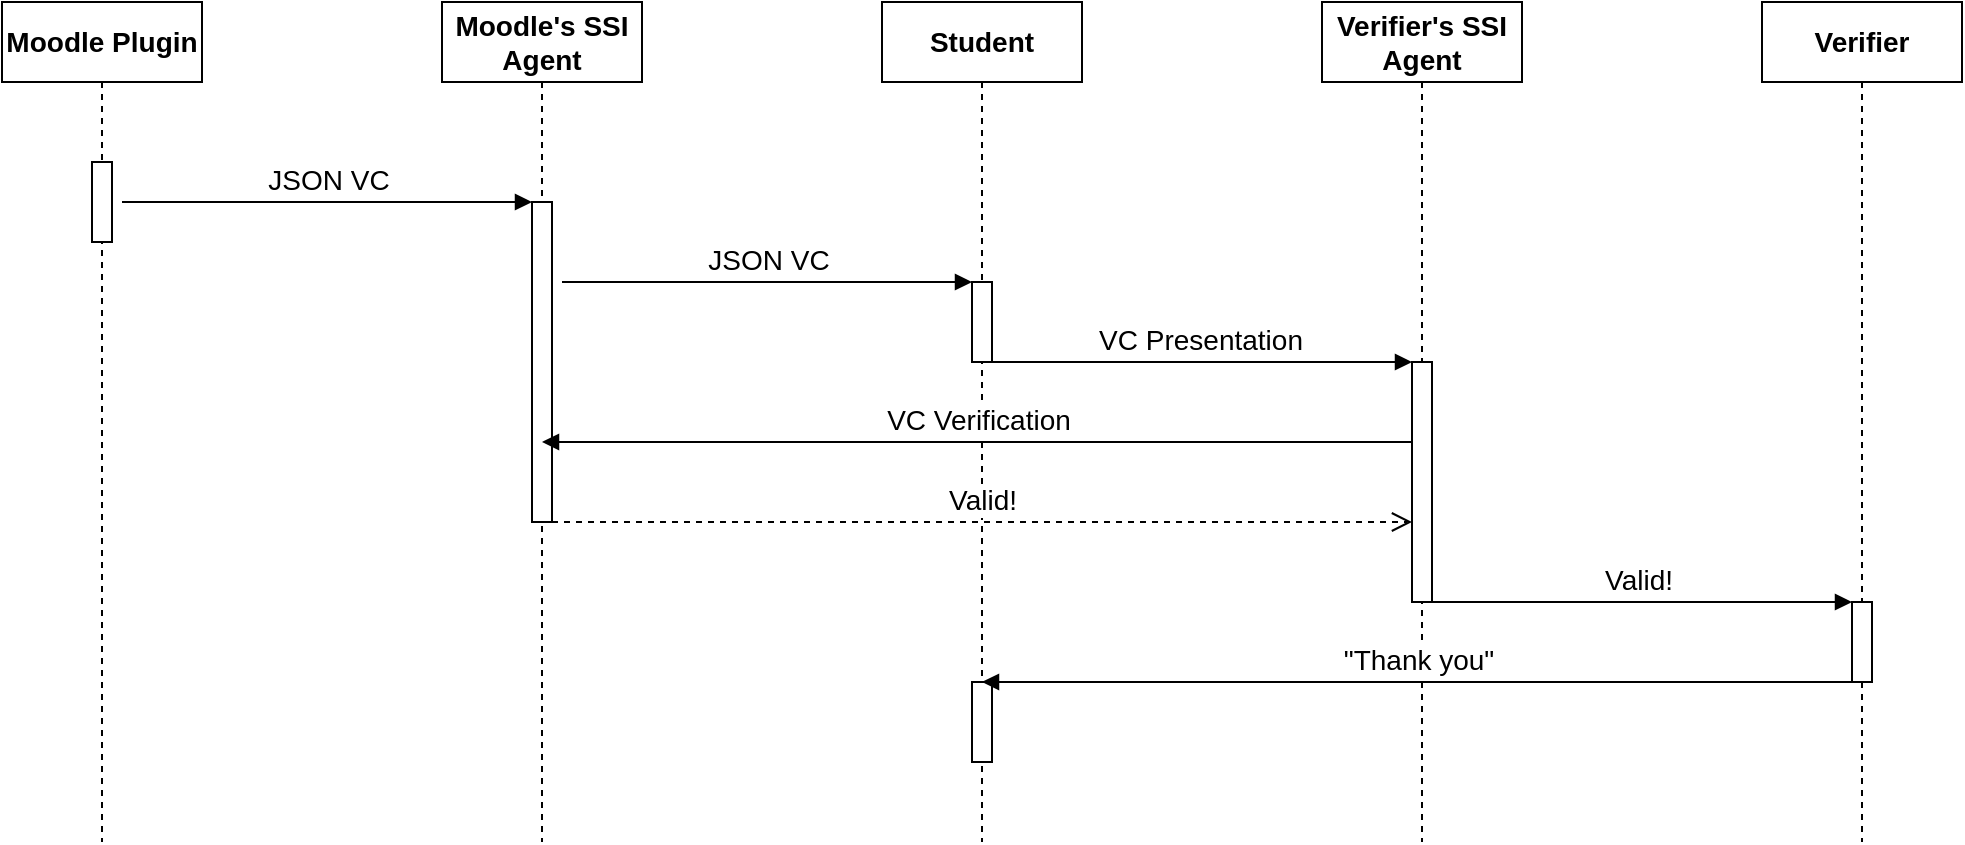 <mxfile version="21.3.7" type="github">
  <diagram name="Page-1" id="2YBvvXClWsGukQMizWep">
    <mxGraphModel dx="2924" dy="1148" grid="1" gridSize="10" guides="1" tooltips="1" connect="1" arrows="1" fold="1" page="1" pageScale="1" pageWidth="850" pageHeight="1100" math="0" shadow="0">
      <root>
        <mxCell id="0" />
        <mxCell id="1" parent="0" />
        <mxCell id="aM9ryv3xv72pqoxQDRHE-5" value="&lt;font style=&quot;font-size: 14px;&quot;&gt;&lt;b&gt;Moodle Plugin&lt;/b&gt;&lt;/font&gt;" style="shape=umlLifeline;perimeter=lifelinePerimeter;whiteSpace=wrap;html=1;container=0;dropTarget=0;collapsible=0;recursiveResize=0;outlineConnect=0;portConstraint=eastwest;newEdgeStyle={&quot;edgeStyle&quot;:&quot;elbowEdgeStyle&quot;,&quot;elbow&quot;:&quot;vertical&quot;,&quot;curved&quot;:0,&quot;rounded&quot;:0};" parent="1" vertex="1">
          <mxGeometry x="-500" y="140" width="100" height="420" as="geometry" />
        </mxCell>
        <mxCell id="aM9ryv3xv72pqoxQDRHE-6" value="" style="html=1;points=[];perimeter=orthogonalPerimeter;outlineConnect=0;targetShapes=umlLifeline;portConstraint=eastwest;newEdgeStyle={&quot;edgeStyle&quot;:&quot;elbowEdgeStyle&quot;,&quot;elbow&quot;:&quot;vertical&quot;,&quot;curved&quot;:0,&quot;rounded&quot;:0};" parent="aM9ryv3xv72pqoxQDRHE-5" vertex="1">
          <mxGeometry x="45" y="80" width="10" height="40" as="geometry" />
        </mxCell>
        <mxCell id="nT646OI-ueqToEDPWVYZ-11" value="&lt;font style=&quot;font-size: 14px;&quot;&gt;&lt;b&gt;Moodle&#39;s SSI Agent&lt;/b&gt;&lt;/font&gt;" style="shape=umlLifeline;perimeter=lifelinePerimeter;whiteSpace=wrap;html=1;container=0;dropTarget=0;collapsible=0;recursiveResize=0;outlineConnect=0;portConstraint=eastwest;newEdgeStyle={&quot;edgeStyle&quot;:&quot;elbowEdgeStyle&quot;,&quot;elbow&quot;:&quot;vertical&quot;,&quot;curved&quot;:0,&quot;rounded&quot;:0};" vertex="1" parent="1">
          <mxGeometry x="-280" y="140" width="100" height="420" as="geometry" />
        </mxCell>
        <mxCell id="nT646OI-ueqToEDPWVYZ-12" value="" style="html=1;points=[];perimeter=orthogonalPerimeter;outlineConnect=0;targetShapes=umlLifeline;portConstraint=eastwest;newEdgeStyle={&quot;edgeStyle&quot;:&quot;elbowEdgeStyle&quot;,&quot;elbow&quot;:&quot;vertical&quot;,&quot;curved&quot;:0,&quot;rounded&quot;:0};" vertex="1" parent="nT646OI-ueqToEDPWVYZ-11">
          <mxGeometry x="45" y="100" width="10" height="160" as="geometry" />
        </mxCell>
        <mxCell id="nT646OI-ueqToEDPWVYZ-13" value="&lt;font style=&quot;font-size: 14px;&quot;&gt;&lt;b&gt;Student&lt;/b&gt;&lt;/font&gt;" style="shape=umlLifeline;perimeter=lifelinePerimeter;whiteSpace=wrap;html=1;container=0;dropTarget=0;collapsible=0;recursiveResize=0;outlineConnect=0;portConstraint=eastwest;newEdgeStyle={&quot;edgeStyle&quot;:&quot;elbowEdgeStyle&quot;,&quot;elbow&quot;:&quot;vertical&quot;,&quot;curved&quot;:0,&quot;rounded&quot;:0};" vertex="1" parent="1">
          <mxGeometry x="-60" y="140" width="100" height="420" as="geometry" />
        </mxCell>
        <mxCell id="nT646OI-ueqToEDPWVYZ-14" value="" style="html=1;points=[];perimeter=orthogonalPerimeter;outlineConnect=0;targetShapes=umlLifeline;portConstraint=eastwest;newEdgeStyle={&quot;edgeStyle&quot;:&quot;elbowEdgeStyle&quot;,&quot;elbow&quot;:&quot;vertical&quot;,&quot;curved&quot;:0,&quot;rounded&quot;:0};" vertex="1" parent="nT646OI-ueqToEDPWVYZ-13">
          <mxGeometry x="45" y="140" width="10" height="40" as="geometry" />
        </mxCell>
        <mxCell id="nT646OI-ueqToEDPWVYZ-43" value="" style="html=1;points=[];perimeter=orthogonalPerimeter;outlineConnect=0;targetShapes=umlLifeline;portConstraint=eastwest;newEdgeStyle={&quot;edgeStyle&quot;:&quot;elbowEdgeStyle&quot;,&quot;elbow&quot;:&quot;vertical&quot;,&quot;curved&quot;:0,&quot;rounded&quot;:0};" vertex="1" parent="nT646OI-ueqToEDPWVYZ-13">
          <mxGeometry x="45" y="340" width="10" height="40" as="geometry" />
        </mxCell>
        <mxCell id="nT646OI-ueqToEDPWVYZ-15" value="&lt;font style=&quot;font-size: 14px;&quot;&gt;&lt;b&gt;Verifier&#39;s SSI Agent&lt;/b&gt;&lt;/font&gt;" style="shape=umlLifeline;perimeter=lifelinePerimeter;whiteSpace=wrap;html=1;container=0;dropTarget=0;collapsible=0;recursiveResize=0;outlineConnect=0;portConstraint=eastwest;newEdgeStyle={&quot;edgeStyle&quot;:&quot;elbowEdgeStyle&quot;,&quot;elbow&quot;:&quot;vertical&quot;,&quot;curved&quot;:0,&quot;rounded&quot;:0};" vertex="1" parent="1">
          <mxGeometry x="160" y="140" width="100" height="420" as="geometry" />
        </mxCell>
        <mxCell id="nT646OI-ueqToEDPWVYZ-16" value="" style="html=1;points=[];perimeter=orthogonalPerimeter;outlineConnect=0;targetShapes=umlLifeline;portConstraint=eastwest;newEdgeStyle={&quot;edgeStyle&quot;:&quot;elbowEdgeStyle&quot;,&quot;elbow&quot;:&quot;vertical&quot;,&quot;curved&quot;:0,&quot;rounded&quot;:0};" vertex="1" parent="nT646OI-ueqToEDPWVYZ-15">
          <mxGeometry x="45" y="180" width="10" height="120" as="geometry" />
        </mxCell>
        <mxCell id="nT646OI-ueqToEDPWVYZ-17" value="&lt;font style=&quot;font-size: 14px;&quot;&gt;&lt;b&gt;Verifier&lt;/b&gt;&lt;/font&gt;" style="shape=umlLifeline;perimeter=lifelinePerimeter;whiteSpace=wrap;html=1;container=0;dropTarget=0;collapsible=0;recursiveResize=0;outlineConnect=0;portConstraint=eastwest;newEdgeStyle={&quot;edgeStyle&quot;:&quot;elbowEdgeStyle&quot;,&quot;elbow&quot;:&quot;vertical&quot;,&quot;curved&quot;:0,&quot;rounded&quot;:0};" vertex="1" parent="1">
          <mxGeometry x="380" y="140" width="100" height="420" as="geometry" />
        </mxCell>
        <mxCell id="nT646OI-ueqToEDPWVYZ-18" value="" style="html=1;points=[];perimeter=orthogonalPerimeter;outlineConnect=0;targetShapes=umlLifeline;portConstraint=eastwest;newEdgeStyle={&quot;edgeStyle&quot;:&quot;elbowEdgeStyle&quot;,&quot;elbow&quot;:&quot;vertical&quot;,&quot;curved&quot;:0,&quot;rounded&quot;:0};" vertex="1" parent="nT646OI-ueqToEDPWVYZ-17">
          <mxGeometry x="45" y="300" width="10" height="40" as="geometry" />
        </mxCell>
        <mxCell id="nT646OI-ueqToEDPWVYZ-35" value="&lt;font style=&quot;font-size: 14px;&quot;&gt;JSON VC&lt;/font&gt;" style="html=1;verticalAlign=bottom;endArrow=block;edgeStyle=elbowEdgeStyle;elbow=vertical;curved=0;rounded=0;" edge="1" parent="1" target="nT646OI-ueqToEDPWVYZ-12">
          <mxGeometry width="80" relative="1" as="geometry">
            <mxPoint x="-440" y="240" as="sourcePoint" />
            <mxPoint x="-360" y="240" as="targetPoint" />
          </mxGeometry>
        </mxCell>
        <mxCell id="nT646OI-ueqToEDPWVYZ-36" value="&lt;font style=&quot;font-size: 14px;&quot;&gt;JSON VC&lt;/font&gt;" style="html=1;verticalAlign=bottom;endArrow=block;edgeStyle=elbowEdgeStyle;elbow=vertical;curved=0;rounded=0;" edge="1" parent="1">
          <mxGeometry width="80" relative="1" as="geometry">
            <mxPoint x="-220" y="280" as="sourcePoint" />
            <mxPoint x="-15" y="280" as="targetPoint" />
          </mxGeometry>
        </mxCell>
        <mxCell id="nT646OI-ueqToEDPWVYZ-37" value="&lt;font style=&quot;font-size: 14px;&quot;&gt;VC Presentation&lt;/font&gt;" style="html=1;verticalAlign=bottom;endArrow=block;edgeStyle=elbowEdgeStyle;elbow=vertical;curved=0;rounded=0;" edge="1" parent="1" target="nT646OI-ueqToEDPWVYZ-16">
          <mxGeometry width="80" relative="1" as="geometry">
            <mxPoint x="-7.5" y="320" as="sourcePoint" />
            <mxPoint x="197.5" y="320" as="targetPoint" />
            <mxPoint as="offset" />
          </mxGeometry>
        </mxCell>
        <mxCell id="nT646OI-ueqToEDPWVYZ-38" value="&lt;font style=&quot;font-size: 14px;&quot;&gt;VC Verification&lt;/font&gt;" style="html=1;verticalAlign=bottom;endArrow=block;edgeStyle=elbowEdgeStyle;elbow=vertical;curved=0;rounded=0;" edge="1" parent="1" source="nT646OI-ueqToEDPWVYZ-16" target="nT646OI-ueqToEDPWVYZ-11">
          <mxGeometry width="80" relative="1" as="geometry">
            <mxPoint x="-7.5" y="370" as="sourcePoint" />
            <mxPoint x="197.5" y="370" as="targetPoint" />
            <Array as="points">
              <mxPoint y="360" />
            </Array>
          </mxGeometry>
        </mxCell>
        <mxCell id="nT646OI-ueqToEDPWVYZ-40" value="&lt;font style=&quot;font-size: 14px;&quot;&gt;Valid!&lt;/font&gt;" style="html=1;verticalAlign=bottom;endArrow=open;dashed=1;endSize=8;edgeStyle=elbowEdgeStyle;elbow=vertical;curved=0;rounded=0;" edge="1" parent="1" source="nT646OI-ueqToEDPWVYZ-12" target="nT646OI-ueqToEDPWVYZ-16">
          <mxGeometry relative="1" as="geometry">
            <mxPoint x="-30" y="480" as="sourcePoint" />
            <mxPoint x="-110" y="480" as="targetPoint" />
            <Array as="points">
              <mxPoint y="400" />
            </Array>
          </mxGeometry>
        </mxCell>
        <mxCell id="nT646OI-ueqToEDPWVYZ-41" value="&lt;font style=&quot;font-size: 14px;&quot;&gt;Valid!&lt;/font&gt;" style="html=1;verticalAlign=bottom;endArrow=block;edgeStyle=elbowEdgeStyle;elbow=vertical;curved=0;rounded=0;" edge="1" parent="1" target="nT646OI-ueqToEDPWVYZ-18">
          <mxGeometry width="80" relative="1" as="geometry">
            <mxPoint x="210" y="440" as="sourcePoint" />
            <mxPoint x="415" y="440" as="targetPoint" />
          </mxGeometry>
        </mxCell>
        <mxCell id="nT646OI-ueqToEDPWVYZ-44" value="&lt;font style=&quot;font-size: 14px;&quot;&gt;&quot;Thank you&quot;&lt;/font&gt;" style="html=1;verticalAlign=bottom;endArrow=block;edgeStyle=elbowEdgeStyle;elbow=vertical;curved=0;rounded=0;" edge="1" parent="1">
          <mxGeometry width="80" relative="1" as="geometry">
            <mxPoint x="425" y="480" as="sourcePoint" />
            <mxPoint x="-10" y="480" as="targetPoint" />
            <Array as="points">
              <mxPoint x="220" y="480" />
            </Array>
          </mxGeometry>
        </mxCell>
      </root>
    </mxGraphModel>
  </diagram>
</mxfile>

